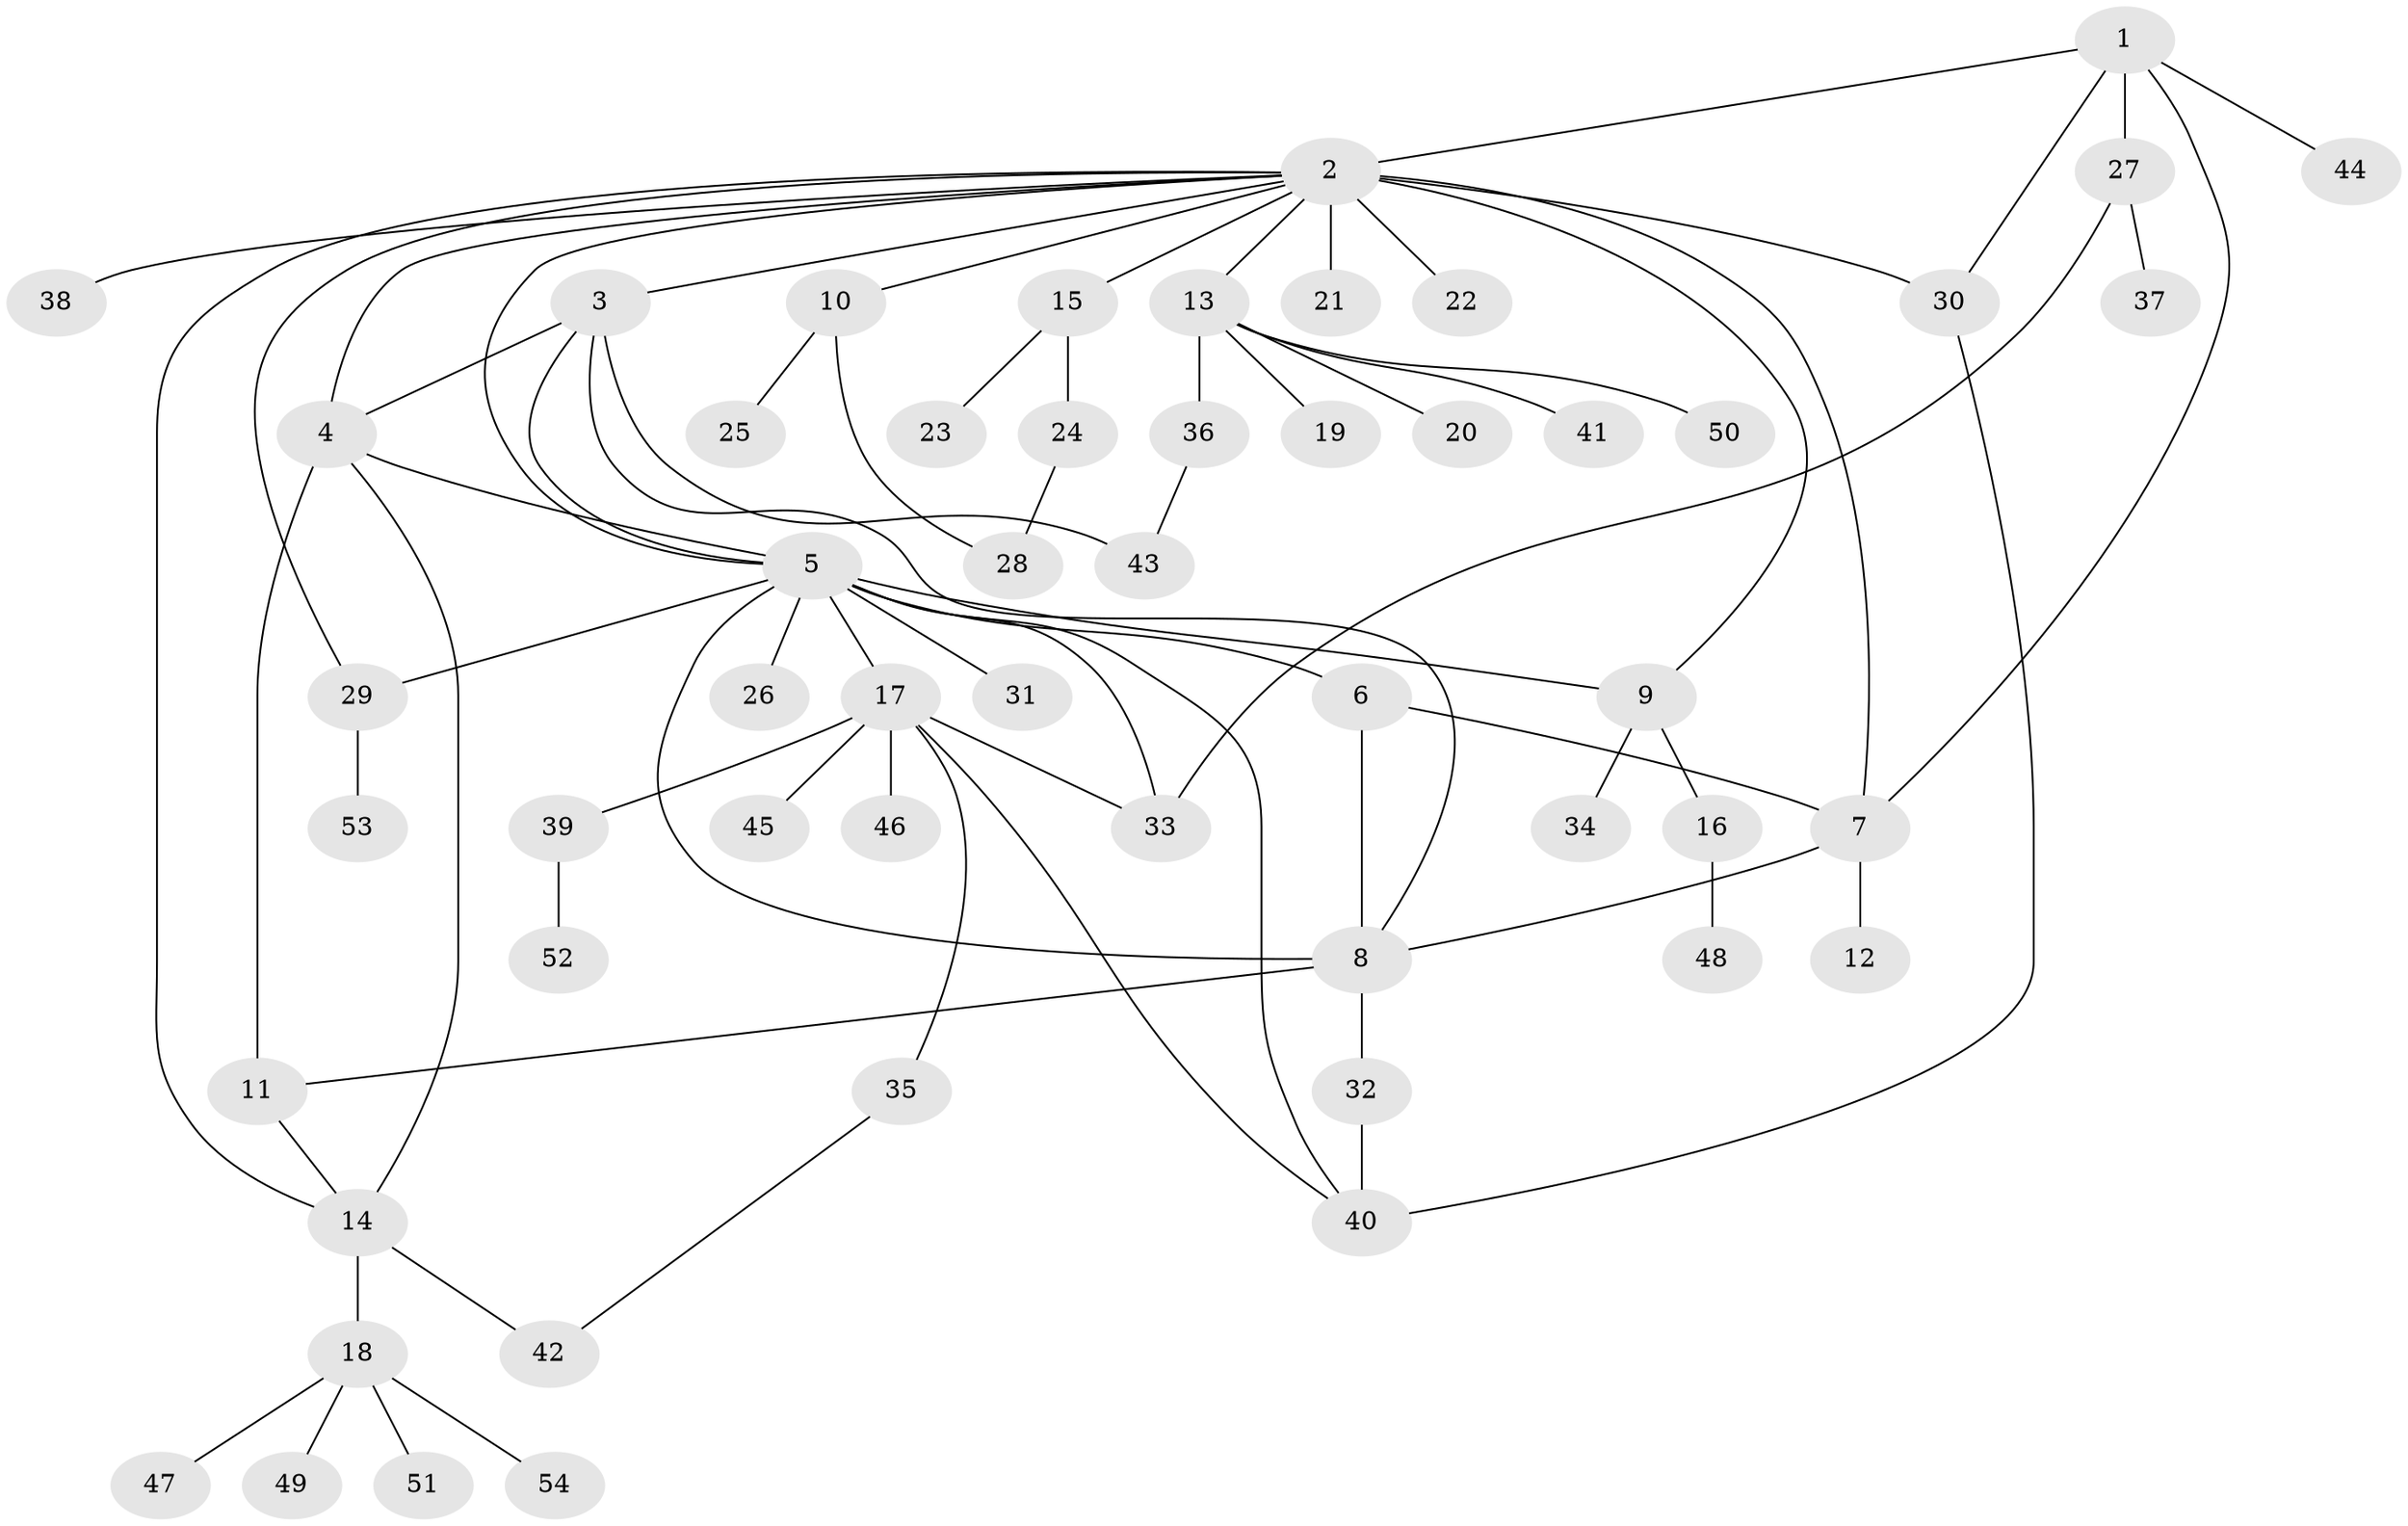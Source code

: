 // original degree distribution, {2: 0.22641509433962265, 22: 0.009433962264150943, 7: 0.018867924528301886, 3: 0.07547169811320754, 15: 0.009433962264150943, 9: 0.009433962264150943, 8: 0.018867924528301886, 6: 0.02830188679245283, 4: 0.0660377358490566, 1: 0.5283018867924528, 10: 0.009433962264150943}
// Generated by graph-tools (version 1.1) at 2025/35/03/09/25 02:35:41]
// undirected, 54 vertices, 75 edges
graph export_dot {
graph [start="1"]
  node [color=gray90,style=filled];
  1;
  2;
  3;
  4;
  5;
  6;
  7;
  8;
  9;
  10;
  11;
  12;
  13;
  14;
  15;
  16;
  17;
  18;
  19;
  20;
  21;
  22;
  23;
  24;
  25;
  26;
  27;
  28;
  29;
  30;
  31;
  32;
  33;
  34;
  35;
  36;
  37;
  38;
  39;
  40;
  41;
  42;
  43;
  44;
  45;
  46;
  47;
  48;
  49;
  50;
  51;
  52;
  53;
  54;
  1 -- 2 [weight=1.0];
  1 -- 7 [weight=1.0];
  1 -- 27 [weight=1.0];
  1 -- 30 [weight=1.0];
  1 -- 44 [weight=1.0];
  2 -- 3 [weight=1.0];
  2 -- 4 [weight=1.0];
  2 -- 5 [weight=1.0];
  2 -- 7 [weight=1.0];
  2 -- 9 [weight=1.0];
  2 -- 10 [weight=1.0];
  2 -- 13 [weight=1.0];
  2 -- 14 [weight=1.0];
  2 -- 15 [weight=1.0];
  2 -- 21 [weight=5.0];
  2 -- 22 [weight=1.0];
  2 -- 29 [weight=1.0];
  2 -- 30 [weight=1.0];
  2 -- 38 [weight=1.0];
  3 -- 4 [weight=1.0];
  3 -- 5 [weight=1.0];
  3 -- 8 [weight=1.0];
  3 -- 43 [weight=2.0];
  4 -- 5 [weight=1.0];
  4 -- 11 [weight=5.0];
  4 -- 14 [weight=1.0];
  5 -- 6 [weight=1.0];
  5 -- 8 [weight=1.0];
  5 -- 9 [weight=1.0];
  5 -- 17 [weight=1.0];
  5 -- 26 [weight=1.0];
  5 -- 29 [weight=1.0];
  5 -- 31 [weight=1.0];
  5 -- 33 [weight=2.0];
  5 -- 40 [weight=1.0];
  6 -- 7 [weight=1.0];
  6 -- 8 [weight=2.0];
  7 -- 8 [weight=1.0];
  7 -- 12 [weight=4.0];
  8 -- 11 [weight=1.0];
  8 -- 32 [weight=1.0];
  9 -- 16 [weight=1.0];
  9 -- 34 [weight=1.0];
  10 -- 25 [weight=1.0];
  10 -- 28 [weight=1.0];
  11 -- 14 [weight=1.0];
  13 -- 19 [weight=1.0];
  13 -- 20 [weight=1.0];
  13 -- 36 [weight=1.0];
  13 -- 41 [weight=1.0];
  13 -- 50 [weight=1.0];
  14 -- 18 [weight=1.0];
  14 -- 42 [weight=1.0];
  15 -- 23 [weight=1.0];
  15 -- 24 [weight=1.0];
  16 -- 48 [weight=1.0];
  17 -- 33 [weight=1.0];
  17 -- 35 [weight=1.0];
  17 -- 39 [weight=1.0];
  17 -- 40 [weight=1.0];
  17 -- 45 [weight=1.0];
  17 -- 46 [weight=2.0];
  18 -- 47 [weight=1.0];
  18 -- 49 [weight=1.0];
  18 -- 51 [weight=1.0];
  18 -- 54 [weight=1.0];
  24 -- 28 [weight=1.0];
  27 -- 33 [weight=1.0];
  27 -- 37 [weight=1.0];
  29 -- 53 [weight=1.0];
  30 -- 40 [weight=1.0];
  32 -- 40 [weight=2.0];
  35 -- 42 [weight=1.0];
  36 -- 43 [weight=1.0];
  39 -- 52 [weight=1.0];
}
